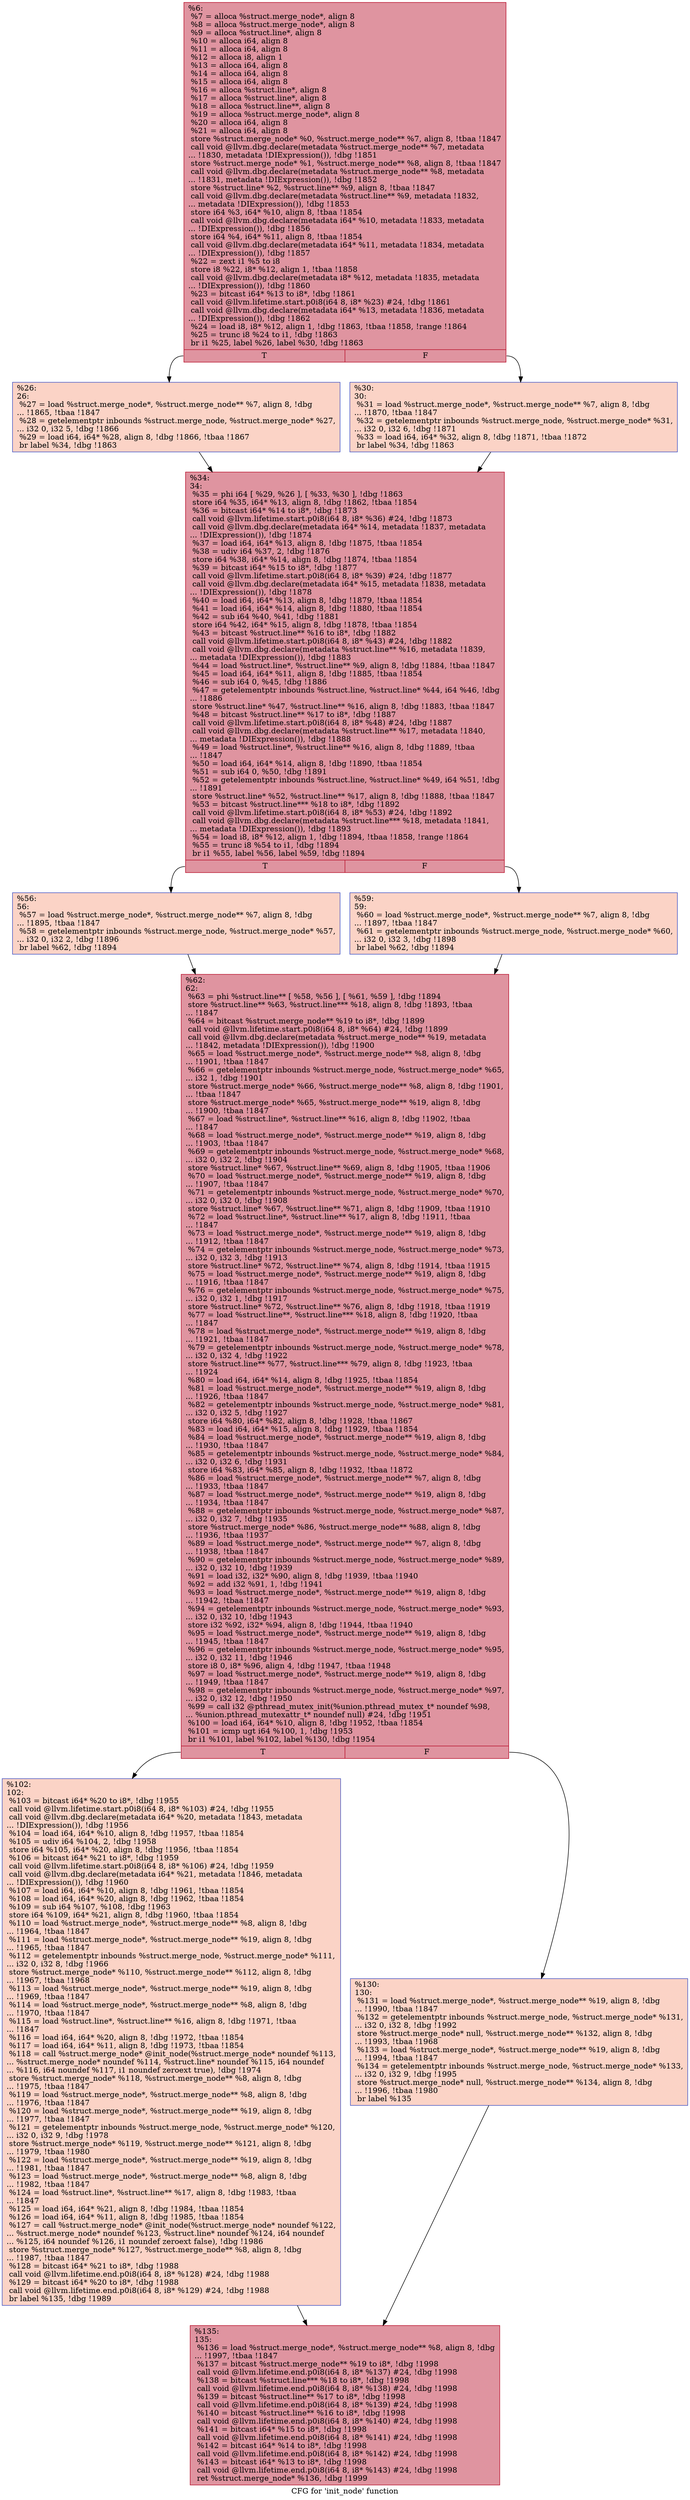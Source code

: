 digraph "CFG for 'init_node' function" {
	label="CFG for 'init_node' function";

	Node0x24dfdc0 [shape=record,color="#b70d28ff", style=filled, fillcolor="#b70d2870",label="{%6:\l  %7 = alloca %struct.merge_node*, align 8\l  %8 = alloca %struct.merge_node*, align 8\l  %9 = alloca %struct.line*, align 8\l  %10 = alloca i64, align 8\l  %11 = alloca i64, align 8\l  %12 = alloca i8, align 1\l  %13 = alloca i64, align 8\l  %14 = alloca i64, align 8\l  %15 = alloca i64, align 8\l  %16 = alloca %struct.line*, align 8\l  %17 = alloca %struct.line*, align 8\l  %18 = alloca %struct.line**, align 8\l  %19 = alloca %struct.merge_node*, align 8\l  %20 = alloca i64, align 8\l  %21 = alloca i64, align 8\l  store %struct.merge_node* %0, %struct.merge_node** %7, align 8, !tbaa !1847\l  call void @llvm.dbg.declare(metadata %struct.merge_node** %7, metadata\l... !1830, metadata !DIExpression()), !dbg !1851\l  store %struct.merge_node* %1, %struct.merge_node** %8, align 8, !tbaa !1847\l  call void @llvm.dbg.declare(metadata %struct.merge_node** %8, metadata\l... !1831, metadata !DIExpression()), !dbg !1852\l  store %struct.line* %2, %struct.line** %9, align 8, !tbaa !1847\l  call void @llvm.dbg.declare(metadata %struct.line** %9, metadata !1832,\l... metadata !DIExpression()), !dbg !1853\l  store i64 %3, i64* %10, align 8, !tbaa !1854\l  call void @llvm.dbg.declare(metadata i64* %10, metadata !1833, metadata\l... !DIExpression()), !dbg !1856\l  store i64 %4, i64* %11, align 8, !tbaa !1854\l  call void @llvm.dbg.declare(metadata i64* %11, metadata !1834, metadata\l... !DIExpression()), !dbg !1857\l  %22 = zext i1 %5 to i8\l  store i8 %22, i8* %12, align 1, !tbaa !1858\l  call void @llvm.dbg.declare(metadata i8* %12, metadata !1835, metadata\l... !DIExpression()), !dbg !1860\l  %23 = bitcast i64* %13 to i8*, !dbg !1861\l  call void @llvm.lifetime.start.p0i8(i64 8, i8* %23) #24, !dbg !1861\l  call void @llvm.dbg.declare(metadata i64* %13, metadata !1836, metadata\l... !DIExpression()), !dbg !1862\l  %24 = load i8, i8* %12, align 1, !dbg !1863, !tbaa !1858, !range !1864\l  %25 = trunc i8 %24 to i1, !dbg !1863\l  br i1 %25, label %26, label %30, !dbg !1863\l|{<s0>T|<s1>F}}"];
	Node0x24dfdc0:s0 -> Node0x24dfe70;
	Node0x24dfdc0:s1 -> Node0x24dfec0;
	Node0x24dfe70 [shape=record,color="#3d50c3ff", style=filled, fillcolor="#f59c7d70",label="{%26:\l26:                                               \l  %27 = load %struct.merge_node*, %struct.merge_node** %7, align 8, !dbg\l... !1865, !tbaa !1847\l  %28 = getelementptr inbounds %struct.merge_node, %struct.merge_node* %27,\l... i32 0, i32 5, !dbg !1866\l  %29 = load i64, i64* %28, align 8, !dbg !1866, !tbaa !1867\l  br label %34, !dbg !1863\l}"];
	Node0x24dfe70 -> Node0x24dff10;
	Node0x24dfec0 [shape=record,color="#3d50c3ff", style=filled, fillcolor="#f59c7d70",label="{%30:\l30:                                               \l  %31 = load %struct.merge_node*, %struct.merge_node** %7, align 8, !dbg\l... !1870, !tbaa !1847\l  %32 = getelementptr inbounds %struct.merge_node, %struct.merge_node* %31,\l... i32 0, i32 6, !dbg !1871\l  %33 = load i64, i64* %32, align 8, !dbg !1871, !tbaa !1872\l  br label %34, !dbg !1863\l}"];
	Node0x24dfec0 -> Node0x24dff10;
	Node0x24dff10 [shape=record,color="#b70d28ff", style=filled, fillcolor="#b70d2870",label="{%34:\l34:                                               \l  %35 = phi i64 [ %29, %26 ], [ %33, %30 ], !dbg !1863\l  store i64 %35, i64* %13, align 8, !dbg !1862, !tbaa !1854\l  %36 = bitcast i64* %14 to i8*, !dbg !1873\l  call void @llvm.lifetime.start.p0i8(i64 8, i8* %36) #24, !dbg !1873\l  call void @llvm.dbg.declare(metadata i64* %14, metadata !1837, metadata\l... !DIExpression()), !dbg !1874\l  %37 = load i64, i64* %13, align 8, !dbg !1875, !tbaa !1854\l  %38 = udiv i64 %37, 2, !dbg !1876\l  store i64 %38, i64* %14, align 8, !dbg !1874, !tbaa !1854\l  %39 = bitcast i64* %15 to i8*, !dbg !1877\l  call void @llvm.lifetime.start.p0i8(i64 8, i8* %39) #24, !dbg !1877\l  call void @llvm.dbg.declare(metadata i64* %15, metadata !1838, metadata\l... !DIExpression()), !dbg !1878\l  %40 = load i64, i64* %13, align 8, !dbg !1879, !tbaa !1854\l  %41 = load i64, i64* %14, align 8, !dbg !1880, !tbaa !1854\l  %42 = sub i64 %40, %41, !dbg !1881\l  store i64 %42, i64* %15, align 8, !dbg !1878, !tbaa !1854\l  %43 = bitcast %struct.line** %16 to i8*, !dbg !1882\l  call void @llvm.lifetime.start.p0i8(i64 8, i8* %43) #24, !dbg !1882\l  call void @llvm.dbg.declare(metadata %struct.line** %16, metadata !1839,\l... metadata !DIExpression()), !dbg !1883\l  %44 = load %struct.line*, %struct.line** %9, align 8, !dbg !1884, !tbaa !1847\l  %45 = load i64, i64* %11, align 8, !dbg !1885, !tbaa !1854\l  %46 = sub i64 0, %45, !dbg !1886\l  %47 = getelementptr inbounds %struct.line, %struct.line* %44, i64 %46, !dbg\l... !1886\l  store %struct.line* %47, %struct.line** %16, align 8, !dbg !1883, !tbaa !1847\l  %48 = bitcast %struct.line** %17 to i8*, !dbg !1887\l  call void @llvm.lifetime.start.p0i8(i64 8, i8* %48) #24, !dbg !1887\l  call void @llvm.dbg.declare(metadata %struct.line** %17, metadata !1840,\l... metadata !DIExpression()), !dbg !1888\l  %49 = load %struct.line*, %struct.line** %16, align 8, !dbg !1889, !tbaa\l... !1847\l  %50 = load i64, i64* %14, align 8, !dbg !1890, !tbaa !1854\l  %51 = sub i64 0, %50, !dbg !1891\l  %52 = getelementptr inbounds %struct.line, %struct.line* %49, i64 %51, !dbg\l... !1891\l  store %struct.line* %52, %struct.line** %17, align 8, !dbg !1888, !tbaa !1847\l  %53 = bitcast %struct.line*** %18 to i8*, !dbg !1892\l  call void @llvm.lifetime.start.p0i8(i64 8, i8* %53) #24, !dbg !1892\l  call void @llvm.dbg.declare(metadata %struct.line*** %18, metadata !1841,\l... metadata !DIExpression()), !dbg !1893\l  %54 = load i8, i8* %12, align 1, !dbg !1894, !tbaa !1858, !range !1864\l  %55 = trunc i8 %54 to i1, !dbg !1894\l  br i1 %55, label %56, label %59, !dbg !1894\l|{<s0>T|<s1>F}}"];
	Node0x24dff10:s0 -> Node0x24dff60;
	Node0x24dff10:s1 -> Node0x24dffb0;
	Node0x24dff60 [shape=record,color="#3d50c3ff", style=filled, fillcolor="#f59c7d70",label="{%56:\l56:                                               \l  %57 = load %struct.merge_node*, %struct.merge_node** %7, align 8, !dbg\l... !1895, !tbaa !1847\l  %58 = getelementptr inbounds %struct.merge_node, %struct.merge_node* %57,\l... i32 0, i32 2, !dbg !1896\l  br label %62, !dbg !1894\l}"];
	Node0x24dff60 -> Node0x24e0000;
	Node0x24dffb0 [shape=record,color="#3d50c3ff", style=filled, fillcolor="#f59c7d70",label="{%59:\l59:                                               \l  %60 = load %struct.merge_node*, %struct.merge_node** %7, align 8, !dbg\l... !1897, !tbaa !1847\l  %61 = getelementptr inbounds %struct.merge_node, %struct.merge_node* %60,\l... i32 0, i32 3, !dbg !1898\l  br label %62, !dbg !1894\l}"];
	Node0x24dffb0 -> Node0x24e0000;
	Node0x24e0000 [shape=record,color="#b70d28ff", style=filled, fillcolor="#b70d2870",label="{%62:\l62:                                               \l  %63 = phi %struct.line** [ %58, %56 ], [ %61, %59 ], !dbg !1894\l  store %struct.line** %63, %struct.line*** %18, align 8, !dbg !1893, !tbaa\l... !1847\l  %64 = bitcast %struct.merge_node** %19 to i8*, !dbg !1899\l  call void @llvm.lifetime.start.p0i8(i64 8, i8* %64) #24, !dbg !1899\l  call void @llvm.dbg.declare(metadata %struct.merge_node** %19, metadata\l... !1842, metadata !DIExpression()), !dbg !1900\l  %65 = load %struct.merge_node*, %struct.merge_node** %8, align 8, !dbg\l... !1901, !tbaa !1847\l  %66 = getelementptr inbounds %struct.merge_node, %struct.merge_node* %65,\l... i32 1, !dbg !1901\l  store %struct.merge_node* %66, %struct.merge_node** %8, align 8, !dbg !1901,\l... !tbaa !1847\l  store %struct.merge_node* %65, %struct.merge_node** %19, align 8, !dbg\l... !1900, !tbaa !1847\l  %67 = load %struct.line*, %struct.line** %16, align 8, !dbg !1902, !tbaa\l... !1847\l  %68 = load %struct.merge_node*, %struct.merge_node** %19, align 8, !dbg\l... !1903, !tbaa !1847\l  %69 = getelementptr inbounds %struct.merge_node, %struct.merge_node* %68,\l... i32 0, i32 2, !dbg !1904\l  store %struct.line* %67, %struct.line** %69, align 8, !dbg !1905, !tbaa !1906\l  %70 = load %struct.merge_node*, %struct.merge_node** %19, align 8, !dbg\l... !1907, !tbaa !1847\l  %71 = getelementptr inbounds %struct.merge_node, %struct.merge_node* %70,\l... i32 0, i32 0, !dbg !1908\l  store %struct.line* %67, %struct.line** %71, align 8, !dbg !1909, !tbaa !1910\l  %72 = load %struct.line*, %struct.line** %17, align 8, !dbg !1911, !tbaa\l... !1847\l  %73 = load %struct.merge_node*, %struct.merge_node** %19, align 8, !dbg\l... !1912, !tbaa !1847\l  %74 = getelementptr inbounds %struct.merge_node, %struct.merge_node* %73,\l... i32 0, i32 3, !dbg !1913\l  store %struct.line* %72, %struct.line** %74, align 8, !dbg !1914, !tbaa !1915\l  %75 = load %struct.merge_node*, %struct.merge_node** %19, align 8, !dbg\l... !1916, !tbaa !1847\l  %76 = getelementptr inbounds %struct.merge_node, %struct.merge_node* %75,\l... i32 0, i32 1, !dbg !1917\l  store %struct.line* %72, %struct.line** %76, align 8, !dbg !1918, !tbaa !1919\l  %77 = load %struct.line**, %struct.line*** %18, align 8, !dbg !1920, !tbaa\l... !1847\l  %78 = load %struct.merge_node*, %struct.merge_node** %19, align 8, !dbg\l... !1921, !tbaa !1847\l  %79 = getelementptr inbounds %struct.merge_node, %struct.merge_node* %78,\l... i32 0, i32 4, !dbg !1922\l  store %struct.line** %77, %struct.line*** %79, align 8, !dbg !1923, !tbaa\l... !1924\l  %80 = load i64, i64* %14, align 8, !dbg !1925, !tbaa !1854\l  %81 = load %struct.merge_node*, %struct.merge_node** %19, align 8, !dbg\l... !1926, !tbaa !1847\l  %82 = getelementptr inbounds %struct.merge_node, %struct.merge_node* %81,\l... i32 0, i32 5, !dbg !1927\l  store i64 %80, i64* %82, align 8, !dbg !1928, !tbaa !1867\l  %83 = load i64, i64* %15, align 8, !dbg !1929, !tbaa !1854\l  %84 = load %struct.merge_node*, %struct.merge_node** %19, align 8, !dbg\l... !1930, !tbaa !1847\l  %85 = getelementptr inbounds %struct.merge_node, %struct.merge_node* %84,\l... i32 0, i32 6, !dbg !1931\l  store i64 %83, i64* %85, align 8, !dbg !1932, !tbaa !1872\l  %86 = load %struct.merge_node*, %struct.merge_node** %7, align 8, !dbg\l... !1933, !tbaa !1847\l  %87 = load %struct.merge_node*, %struct.merge_node** %19, align 8, !dbg\l... !1934, !tbaa !1847\l  %88 = getelementptr inbounds %struct.merge_node, %struct.merge_node* %87,\l... i32 0, i32 7, !dbg !1935\l  store %struct.merge_node* %86, %struct.merge_node** %88, align 8, !dbg\l... !1936, !tbaa !1937\l  %89 = load %struct.merge_node*, %struct.merge_node** %7, align 8, !dbg\l... !1938, !tbaa !1847\l  %90 = getelementptr inbounds %struct.merge_node, %struct.merge_node* %89,\l... i32 0, i32 10, !dbg !1939\l  %91 = load i32, i32* %90, align 8, !dbg !1939, !tbaa !1940\l  %92 = add i32 %91, 1, !dbg !1941\l  %93 = load %struct.merge_node*, %struct.merge_node** %19, align 8, !dbg\l... !1942, !tbaa !1847\l  %94 = getelementptr inbounds %struct.merge_node, %struct.merge_node* %93,\l... i32 0, i32 10, !dbg !1943\l  store i32 %92, i32* %94, align 8, !dbg !1944, !tbaa !1940\l  %95 = load %struct.merge_node*, %struct.merge_node** %19, align 8, !dbg\l... !1945, !tbaa !1847\l  %96 = getelementptr inbounds %struct.merge_node, %struct.merge_node* %95,\l... i32 0, i32 11, !dbg !1946\l  store i8 0, i8* %96, align 4, !dbg !1947, !tbaa !1948\l  %97 = load %struct.merge_node*, %struct.merge_node** %19, align 8, !dbg\l... !1949, !tbaa !1847\l  %98 = getelementptr inbounds %struct.merge_node, %struct.merge_node* %97,\l... i32 0, i32 12, !dbg !1950\l  %99 = call i32 @pthread_mutex_init(%union.pthread_mutex_t* noundef %98,\l... %union.pthread_mutexattr_t* noundef null) #24, !dbg !1951\l  %100 = load i64, i64* %10, align 8, !dbg !1952, !tbaa !1854\l  %101 = icmp ugt i64 %100, 1, !dbg !1953\l  br i1 %101, label %102, label %130, !dbg !1954\l|{<s0>T|<s1>F}}"];
	Node0x24e0000:s0 -> Node0x24e0050;
	Node0x24e0000:s1 -> Node0x24e00a0;
	Node0x24e0050 [shape=record,color="#3d50c3ff", style=filled, fillcolor="#f59c7d70",label="{%102:\l102:                                              \l  %103 = bitcast i64* %20 to i8*, !dbg !1955\l  call void @llvm.lifetime.start.p0i8(i64 8, i8* %103) #24, !dbg !1955\l  call void @llvm.dbg.declare(metadata i64* %20, metadata !1843, metadata\l... !DIExpression()), !dbg !1956\l  %104 = load i64, i64* %10, align 8, !dbg !1957, !tbaa !1854\l  %105 = udiv i64 %104, 2, !dbg !1958\l  store i64 %105, i64* %20, align 8, !dbg !1956, !tbaa !1854\l  %106 = bitcast i64* %21 to i8*, !dbg !1959\l  call void @llvm.lifetime.start.p0i8(i64 8, i8* %106) #24, !dbg !1959\l  call void @llvm.dbg.declare(metadata i64* %21, metadata !1846, metadata\l... !DIExpression()), !dbg !1960\l  %107 = load i64, i64* %10, align 8, !dbg !1961, !tbaa !1854\l  %108 = load i64, i64* %20, align 8, !dbg !1962, !tbaa !1854\l  %109 = sub i64 %107, %108, !dbg !1963\l  store i64 %109, i64* %21, align 8, !dbg !1960, !tbaa !1854\l  %110 = load %struct.merge_node*, %struct.merge_node** %8, align 8, !dbg\l... !1964, !tbaa !1847\l  %111 = load %struct.merge_node*, %struct.merge_node** %19, align 8, !dbg\l... !1965, !tbaa !1847\l  %112 = getelementptr inbounds %struct.merge_node, %struct.merge_node* %111,\l... i32 0, i32 8, !dbg !1966\l  store %struct.merge_node* %110, %struct.merge_node** %112, align 8, !dbg\l... !1967, !tbaa !1968\l  %113 = load %struct.merge_node*, %struct.merge_node** %19, align 8, !dbg\l... !1969, !tbaa !1847\l  %114 = load %struct.merge_node*, %struct.merge_node** %8, align 8, !dbg\l... !1970, !tbaa !1847\l  %115 = load %struct.line*, %struct.line** %16, align 8, !dbg !1971, !tbaa\l... !1847\l  %116 = load i64, i64* %20, align 8, !dbg !1972, !tbaa !1854\l  %117 = load i64, i64* %11, align 8, !dbg !1973, !tbaa !1854\l  %118 = call %struct.merge_node* @init_node(%struct.merge_node* noundef %113,\l... %struct.merge_node* noundef %114, %struct.line* noundef %115, i64 noundef\l... %116, i64 noundef %117, i1 noundef zeroext true), !dbg !1974\l  store %struct.merge_node* %118, %struct.merge_node** %8, align 8, !dbg\l... !1975, !tbaa !1847\l  %119 = load %struct.merge_node*, %struct.merge_node** %8, align 8, !dbg\l... !1976, !tbaa !1847\l  %120 = load %struct.merge_node*, %struct.merge_node** %19, align 8, !dbg\l... !1977, !tbaa !1847\l  %121 = getelementptr inbounds %struct.merge_node, %struct.merge_node* %120,\l... i32 0, i32 9, !dbg !1978\l  store %struct.merge_node* %119, %struct.merge_node** %121, align 8, !dbg\l... !1979, !tbaa !1980\l  %122 = load %struct.merge_node*, %struct.merge_node** %19, align 8, !dbg\l... !1981, !tbaa !1847\l  %123 = load %struct.merge_node*, %struct.merge_node** %8, align 8, !dbg\l... !1982, !tbaa !1847\l  %124 = load %struct.line*, %struct.line** %17, align 8, !dbg !1983, !tbaa\l... !1847\l  %125 = load i64, i64* %21, align 8, !dbg !1984, !tbaa !1854\l  %126 = load i64, i64* %11, align 8, !dbg !1985, !tbaa !1854\l  %127 = call %struct.merge_node* @init_node(%struct.merge_node* noundef %122,\l... %struct.merge_node* noundef %123, %struct.line* noundef %124, i64 noundef\l... %125, i64 noundef %126, i1 noundef zeroext false), !dbg !1986\l  store %struct.merge_node* %127, %struct.merge_node** %8, align 8, !dbg\l... !1987, !tbaa !1847\l  %128 = bitcast i64* %21 to i8*, !dbg !1988\l  call void @llvm.lifetime.end.p0i8(i64 8, i8* %128) #24, !dbg !1988\l  %129 = bitcast i64* %20 to i8*, !dbg !1988\l  call void @llvm.lifetime.end.p0i8(i64 8, i8* %129) #24, !dbg !1988\l  br label %135, !dbg !1989\l}"];
	Node0x24e0050 -> Node0x24e00f0;
	Node0x24e00a0 [shape=record,color="#3d50c3ff", style=filled, fillcolor="#f59c7d70",label="{%130:\l130:                                              \l  %131 = load %struct.merge_node*, %struct.merge_node** %19, align 8, !dbg\l... !1990, !tbaa !1847\l  %132 = getelementptr inbounds %struct.merge_node, %struct.merge_node* %131,\l... i32 0, i32 8, !dbg !1992\l  store %struct.merge_node* null, %struct.merge_node** %132, align 8, !dbg\l... !1993, !tbaa !1968\l  %133 = load %struct.merge_node*, %struct.merge_node** %19, align 8, !dbg\l... !1994, !tbaa !1847\l  %134 = getelementptr inbounds %struct.merge_node, %struct.merge_node* %133,\l... i32 0, i32 9, !dbg !1995\l  store %struct.merge_node* null, %struct.merge_node** %134, align 8, !dbg\l... !1996, !tbaa !1980\l  br label %135\l}"];
	Node0x24e00a0 -> Node0x24e00f0;
	Node0x24e00f0 [shape=record,color="#b70d28ff", style=filled, fillcolor="#b70d2870",label="{%135:\l135:                                              \l  %136 = load %struct.merge_node*, %struct.merge_node** %8, align 8, !dbg\l... !1997, !tbaa !1847\l  %137 = bitcast %struct.merge_node** %19 to i8*, !dbg !1998\l  call void @llvm.lifetime.end.p0i8(i64 8, i8* %137) #24, !dbg !1998\l  %138 = bitcast %struct.line*** %18 to i8*, !dbg !1998\l  call void @llvm.lifetime.end.p0i8(i64 8, i8* %138) #24, !dbg !1998\l  %139 = bitcast %struct.line** %17 to i8*, !dbg !1998\l  call void @llvm.lifetime.end.p0i8(i64 8, i8* %139) #24, !dbg !1998\l  %140 = bitcast %struct.line** %16 to i8*, !dbg !1998\l  call void @llvm.lifetime.end.p0i8(i64 8, i8* %140) #24, !dbg !1998\l  %141 = bitcast i64* %15 to i8*, !dbg !1998\l  call void @llvm.lifetime.end.p0i8(i64 8, i8* %141) #24, !dbg !1998\l  %142 = bitcast i64* %14 to i8*, !dbg !1998\l  call void @llvm.lifetime.end.p0i8(i64 8, i8* %142) #24, !dbg !1998\l  %143 = bitcast i64* %13 to i8*, !dbg !1998\l  call void @llvm.lifetime.end.p0i8(i64 8, i8* %143) #24, !dbg !1998\l  ret %struct.merge_node* %136, !dbg !1999\l}"];
}
